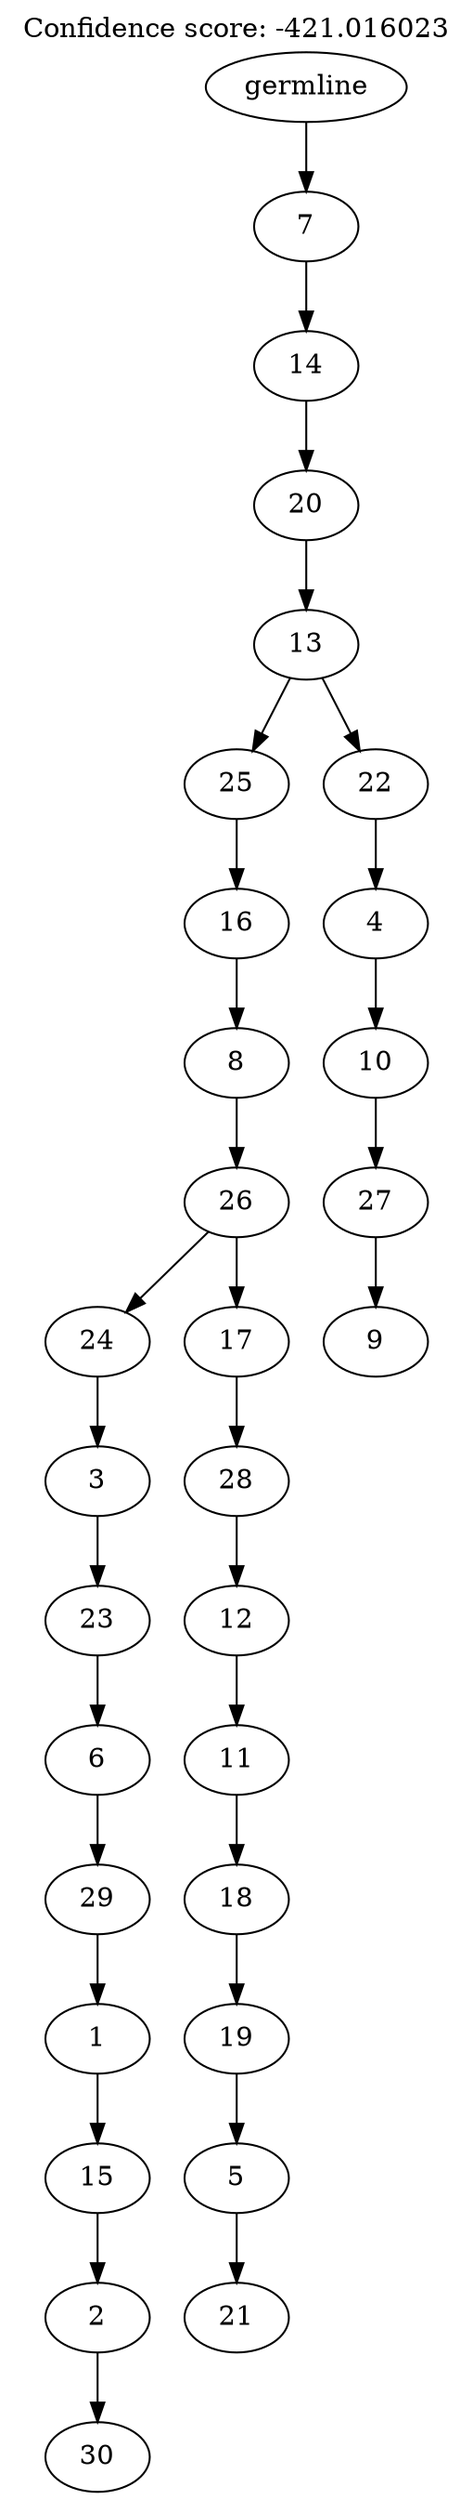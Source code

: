 digraph g {
	"29" -> "30";
	"30" [label="30"];
	"28" -> "29";
	"29" [label="2"];
	"27" -> "28";
	"28" [label="15"];
	"26" -> "27";
	"27" [label="1"];
	"25" -> "26";
	"26" [label="29"];
	"24" -> "25";
	"25" [label="6"];
	"23" -> "24";
	"24" [label="23"];
	"22" -> "23";
	"23" [label="3"];
	"20" -> "21";
	"21" [label="21"];
	"19" -> "20";
	"20" [label="5"];
	"18" -> "19";
	"19" [label="19"];
	"17" -> "18";
	"18" [label="18"];
	"16" -> "17";
	"17" [label="11"];
	"15" -> "16";
	"16" [label="12"];
	"14" -> "15";
	"15" [label="28"];
	"13" -> "14";
	"14" [label="17"];
	"13" -> "22";
	"22" [label="24"];
	"12" -> "13";
	"13" [label="26"];
	"11" -> "12";
	"12" [label="8"];
	"10" -> "11";
	"11" [label="16"];
	"8" -> "9";
	"9" [label="9"];
	"7" -> "8";
	"8" [label="27"];
	"6" -> "7";
	"7" [label="10"];
	"5" -> "6";
	"6" [label="4"];
	"4" -> "5";
	"5" [label="22"];
	"4" -> "10";
	"10" [label="25"];
	"3" -> "4";
	"4" [label="13"];
	"2" -> "3";
	"3" [label="20"];
	"1" -> "2";
	"2" [label="14"];
	"0" -> "1";
	"1" [label="7"];
	"0" [label="germline"];
	labelloc="t";
	label="Confidence score: -421.016023";
}
